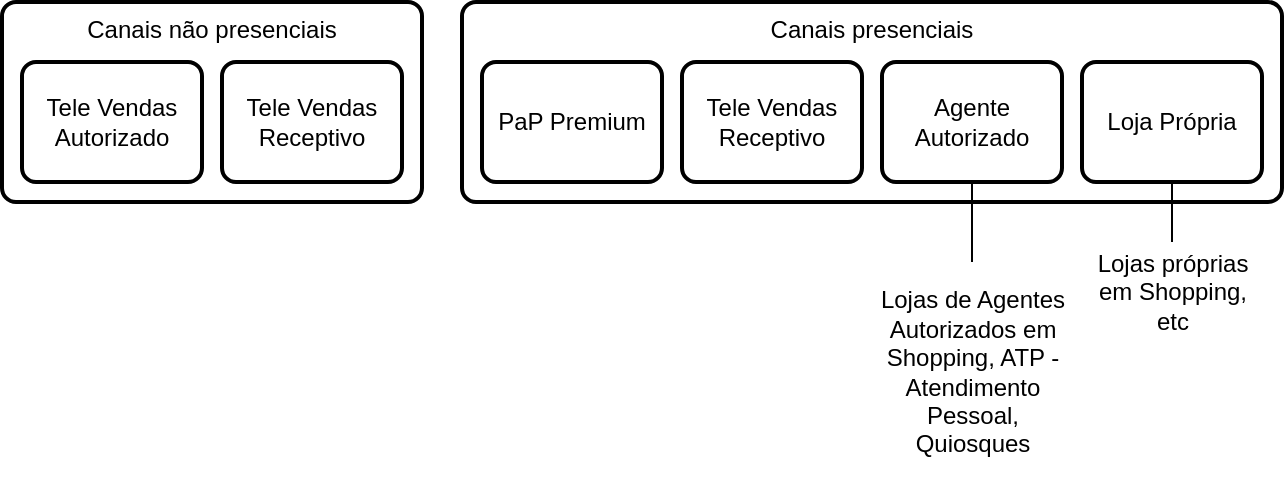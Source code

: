 <mxfile version="21.6.6" type="github">
  <diagram name="Canais de venda" id="g_4XjmsVVV43hASZV-fC">
    <mxGraphModel dx="1050" dy="542" grid="1" gridSize="10" guides="1" tooltips="1" connect="1" arrows="1" fold="1" page="1" pageScale="1" pageWidth="827" pageHeight="1169" math="0" shadow="0">
      <root>
        <mxCell id="0" />
        <mxCell id="1" parent="0" />
        <mxCell id="BqCGBXQfrdc7MRANB-_5-2" value="Canais não presenciais" style="rounded=1;whiteSpace=wrap;html=1;absoluteArcSize=1;arcSize=14;strokeWidth=2;horizontal=1;verticalAlign=top;" vertex="1" parent="1">
          <mxGeometry x="30" y="30" width="210" height="100" as="geometry" />
        </mxCell>
        <mxCell id="BqCGBXQfrdc7MRANB-_5-3" value="Tele Vendas Autorizado" style="rounded=1;whiteSpace=wrap;html=1;absoluteArcSize=1;arcSize=14;strokeWidth=2;" vertex="1" parent="1">
          <mxGeometry x="40" y="60" width="90" height="60" as="geometry" />
        </mxCell>
        <mxCell id="BqCGBXQfrdc7MRANB-_5-4" value="Tele Vendas Receptivo" style="rounded=1;whiteSpace=wrap;html=1;absoluteArcSize=1;arcSize=14;strokeWidth=2;" vertex="1" parent="1">
          <mxGeometry x="140" y="60" width="90" height="60" as="geometry" />
        </mxCell>
        <mxCell id="BqCGBXQfrdc7MRANB-_5-5" value="Canais presenciais" style="rounded=1;whiteSpace=wrap;html=1;absoluteArcSize=1;arcSize=14;strokeWidth=2;horizontal=1;verticalAlign=top;" vertex="1" parent="1">
          <mxGeometry x="260" y="30" width="410" height="100" as="geometry" />
        </mxCell>
        <mxCell id="BqCGBXQfrdc7MRANB-_5-6" value="PaP Premium" style="rounded=1;whiteSpace=wrap;html=1;absoluteArcSize=1;arcSize=14;strokeWidth=2;" vertex="1" parent="1">
          <mxGeometry x="270" y="60" width="90" height="60" as="geometry" />
        </mxCell>
        <mxCell id="BqCGBXQfrdc7MRANB-_5-7" value="Tele Vendas Receptivo" style="rounded=1;whiteSpace=wrap;html=1;absoluteArcSize=1;arcSize=14;strokeWidth=2;" vertex="1" parent="1">
          <mxGeometry x="370" y="60" width="90" height="60" as="geometry" />
        </mxCell>
        <mxCell id="BqCGBXQfrdc7MRANB-_5-8" value="Agente Autorizado" style="rounded=1;whiteSpace=wrap;html=1;absoluteArcSize=1;arcSize=14;strokeWidth=2;" vertex="1" parent="1">
          <mxGeometry x="470" y="60" width="90" height="60" as="geometry" />
        </mxCell>
        <mxCell id="BqCGBXQfrdc7MRANB-_5-9" value="Loja Própria" style="rounded=1;whiteSpace=wrap;html=1;absoluteArcSize=1;arcSize=14;strokeWidth=2;" vertex="1" parent="1">
          <mxGeometry x="570" y="60" width="90" height="60" as="geometry" />
        </mxCell>
        <mxCell id="BqCGBXQfrdc7MRANB-_5-11" value="Lojas próprias em Shopping, etc" style="text;html=1;strokeColor=none;fillColor=none;align=center;verticalAlign=middle;whiteSpace=wrap;rounded=0;" vertex="1" parent="1">
          <mxGeometry x="567.5" y="150" width="95" height="50" as="geometry" />
        </mxCell>
        <mxCell id="BqCGBXQfrdc7MRANB-_5-12" value="" style="endArrow=none;html=1;rounded=0;entryX=0.5;entryY=1;entryDx=0;entryDy=0;exitX=0.5;exitY=0;exitDx=0;exitDy=0;" edge="1" parent="1" source="BqCGBXQfrdc7MRANB-_5-11" target="BqCGBXQfrdc7MRANB-_5-9">
          <mxGeometry width="50" height="50" relative="1" as="geometry">
            <mxPoint x="270" y="210" as="sourcePoint" />
            <mxPoint x="320" y="160" as="targetPoint" />
          </mxGeometry>
        </mxCell>
        <mxCell id="BqCGBXQfrdc7MRANB-_5-14" value="Lojas de Agentes Autorizados em Shopping, ATP - Atendimento Pessoal, Quiosques" style="text;html=1;strokeColor=none;fillColor=none;align=center;verticalAlign=middle;whiteSpace=wrap;rounded=0;" vertex="1" parent="1">
          <mxGeometry x="467.5" y="160" width="95" height="110" as="geometry" />
        </mxCell>
        <mxCell id="BqCGBXQfrdc7MRANB-_5-15" value="" style="endArrow=none;html=1;rounded=0;entryX=0.5;entryY=1;entryDx=0;entryDy=0;exitX=0.5;exitY=0;exitDx=0;exitDy=0;" edge="1" parent="1" source="BqCGBXQfrdc7MRANB-_5-14" target="BqCGBXQfrdc7MRANB-_5-8">
          <mxGeometry width="50" height="50" relative="1" as="geometry">
            <mxPoint x="510" y="160" as="sourcePoint" />
            <mxPoint x="632" y="133" as="targetPoint" />
          </mxGeometry>
        </mxCell>
      </root>
    </mxGraphModel>
  </diagram>
</mxfile>
